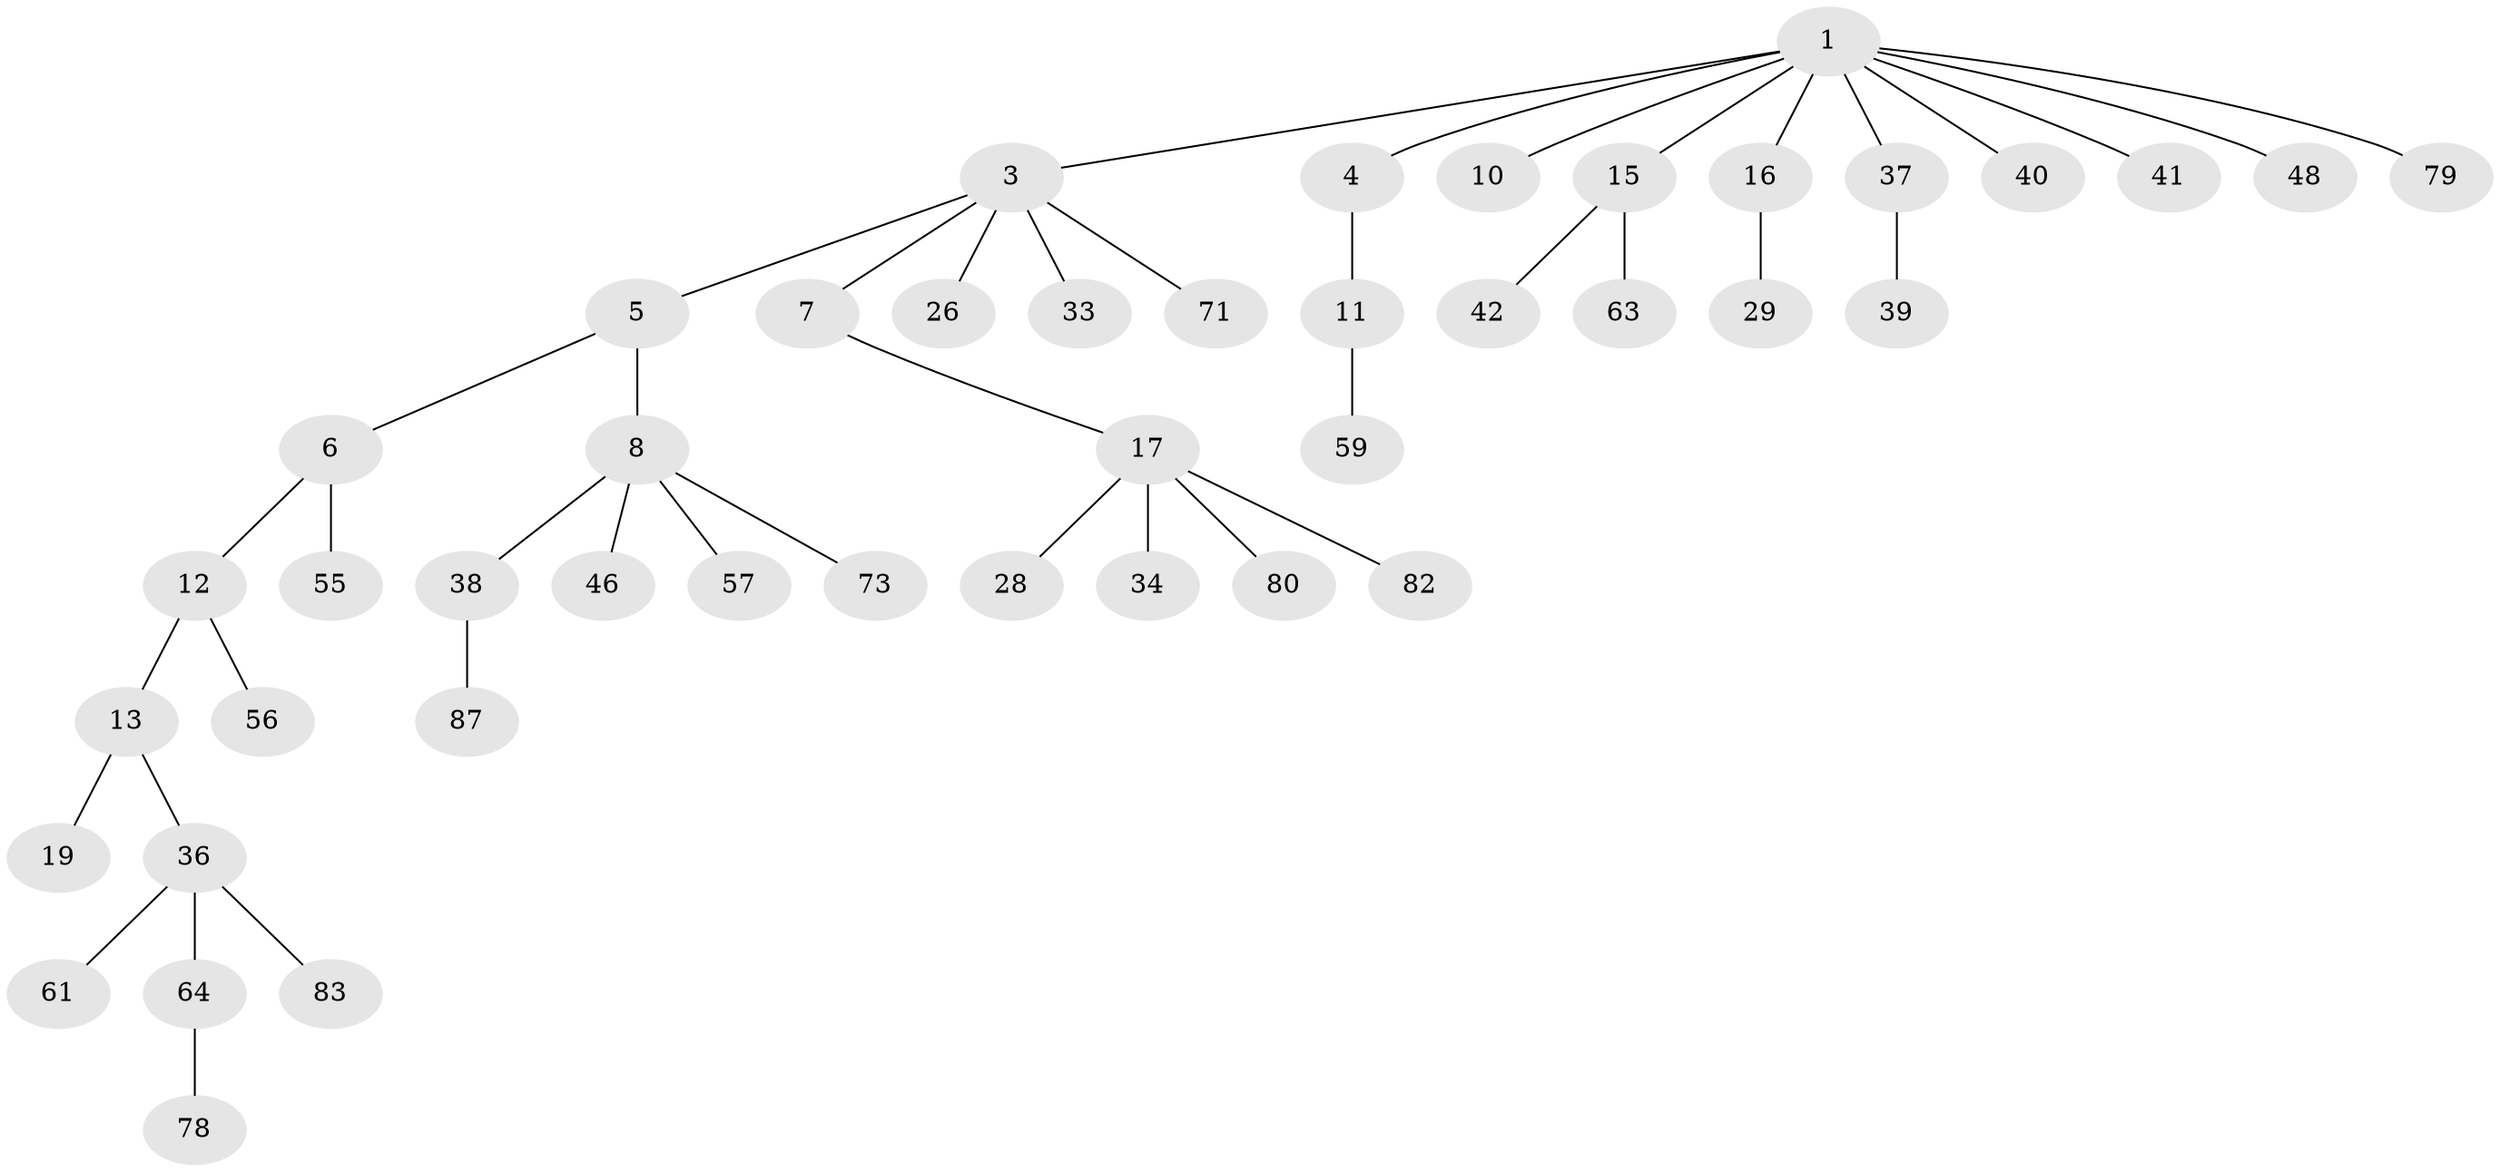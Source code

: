 // original degree distribution, {5: 0.011235955056179775, 7: 0.011235955056179775, 6: 0.033707865168539325, 3: 0.1348314606741573, 2: 0.25842696629213485, 4: 0.056179775280898875, 1: 0.4943820224719101}
// Generated by graph-tools (version 1.1) at 2025/19/03/04/25 18:19:12]
// undirected, 44 vertices, 43 edges
graph export_dot {
graph [start="1"]
  node [color=gray90,style=filled];
  1 [super="+2"];
  3;
  4 [super="+47"];
  5;
  6 [super="+66+9"];
  7 [super="+52"];
  8 [super="+14+21"];
  10 [super="+20"];
  11;
  12;
  13 [super="+23"];
  15 [super="+24+30"];
  16 [super="+50"];
  17 [super="+22+18+27+25+32"];
  19;
  26;
  28;
  29;
  33 [super="+81"];
  34;
  36 [super="+49"];
  37 [super="+62+51"];
  38;
  39;
  40;
  41;
  42;
  46 [super="+70"];
  48 [super="+67"];
  55;
  56 [super="+76"];
  57;
  59 [super="+77"];
  61;
  63;
  64;
  71 [super="+85"];
  73;
  78;
  79;
  80;
  82;
  83;
  87;
  1 -- 15;
  1 -- 16;
  1 -- 40;
  1 -- 41;
  1 -- 48;
  1 -- 3;
  1 -- 4;
  1 -- 37;
  1 -- 10;
  1 -- 79;
  3 -- 5;
  3 -- 7;
  3 -- 26;
  3 -- 33;
  3 -- 71;
  4 -- 11;
  5 -- 6;
  5 -- 8;
  6 -- 12;
  6 -- 55;
  7 -- 17;
  8 -- 73;
  8 -- 57;
  8 -- 46;
  8 -- 38;
  11 -- 59;
  12 -- 13;
  12 -- 56;
  13 -- 19;
  13 -- 36;
  15 -- 63;
  15 -- 42;
  16 -- 29;
  17 -- 34;
  17 -- 28;
  17 -- 80;
  17 -- 82;
  36 -- 64;
  36 -- 83;
  36 -- 61;
  37 -- 39;
  38 -- 87;
  64 -- 78;
}
